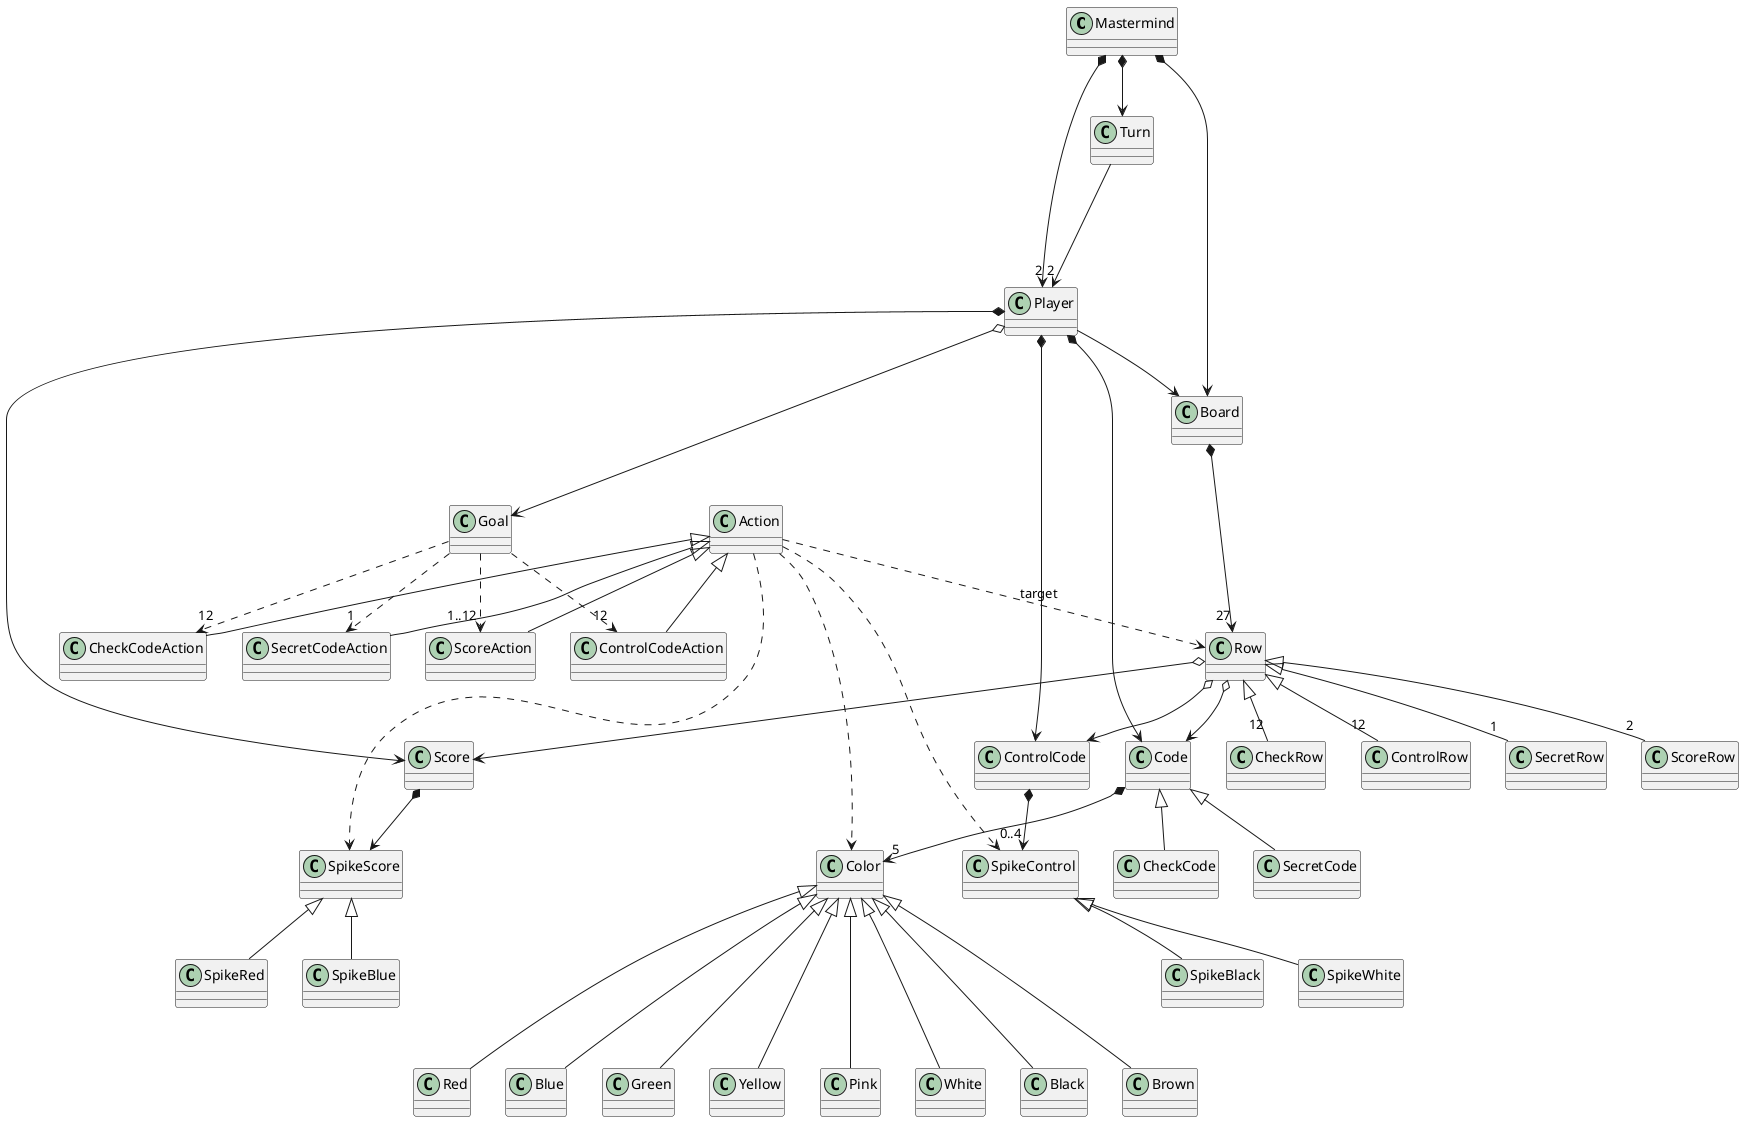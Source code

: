 @startuml mastermind
Mastermind *-down-> Board
Mastermind *-down-> "2" Player
Mastermind *-down-> Turn

Board *---> "27" Row
together {
Row <|-down-"12" CheckRow
Row <|-down-"12" ControlRow
Row <|-down-"1" SecretRow
Row <|-down-"2" ScoreRow
}

Row o-down-> Code
Row o-down-> Score
Row o-down-> ControlCode

together {
Player *-down-> Code
Player *-down-> ControlCode
Player *-down-> Score
}
Player --> Board
Player o--> Goal

Action <|-down- SecretCodeAction
Action <|-down- CheckCodeAction
Action <|-down- ControlCodeAction
Action <|-down- ScoreAction

Turn ---> "2" Player

Code *-down-> "5" Color
together {
Code <|-down- SecretCode
Code <|-down- CheckCode
}
ControlCode *-down-> "0..4" SpikeControl
Score *-down-> SpikeScore

Color <|--- Red
Color <|--- Blue
Color <|--- Green
Color <|--- Yellow
Color <|--- Pink
Color <|--- White
Color <|--- Black
Color <|--- Brown

SpikeControl <|-down- SpikeBlack
SpikeControl <|-down- SpikeWhite
SpikeScore <|-down- SpikeRed
SpikeScore <|-down- SpikeBlue

Goal ..> "12" CheckCodeAction
Goal ..> "1" SecretCodeAction
Goal ..> "12" ControlCodeAction
Goal ..> "1..12" ScoreAction

Action ..> Color
Action ..> SpikeScore
Action ..> SpikeControl
Action ..> Row : target
@enduml